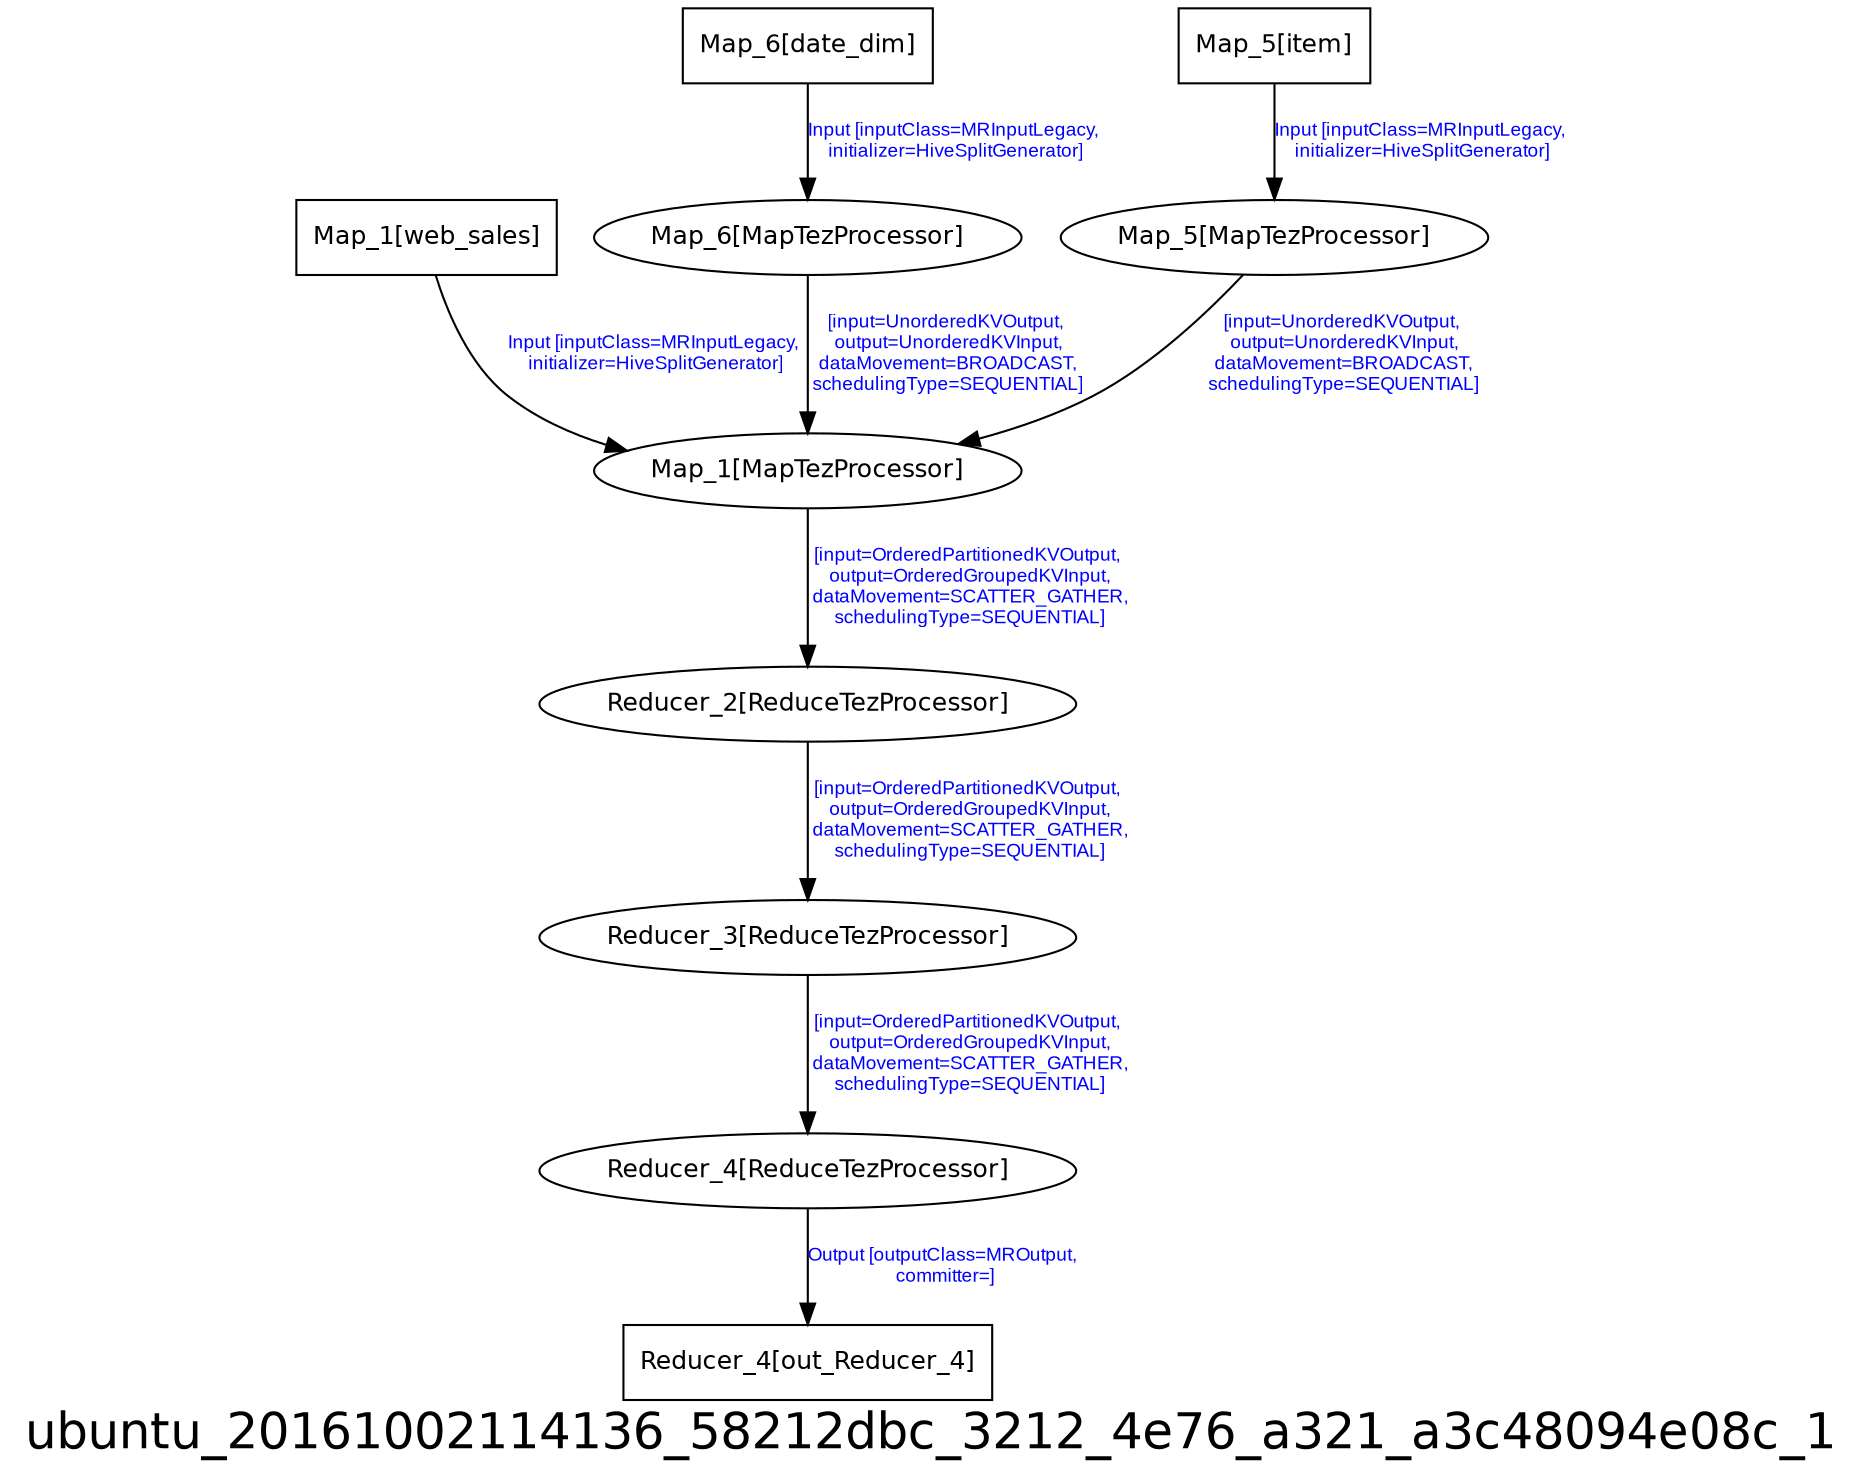 digraph ubuntu_20161002114136_58212dbc_3212_4e76_a321_a3c48094e08c_1 {
graph [ label="ubuntu_20161002114136_58212dbc_3212_4e76_a321_a3c48094e08c_1", fontsize=24, fontname=Helvetica];
node [fontsize=12, fontname=Helvetica];
edge [fontsize=9, fontcolor=blue, fontname=Arial];
"ubuntu_20161002114136_58212dbc_3212_4e76_a321_a3c48094e08c_1.Reducer_3" [ label = "Reducer_3[ReduceTezProcessor]" ];
"ubuntu_20161002114136_58212dbc_3212_4e76_a321_a3c48094e08c_1.Reducer_3" -> "ubuntu_20161002114136_58212dbc_3212_4e76_a321_a3c48094e08c_1.Reducer_4" [ label = "[input=OrderedPartitionedKVOutput,\n output=OrderedGroupedKVInput,\n dataMovement=SCATTER_GATHER,\n schedulingType=SEQUENTIAL]" ];
"ubuntu_20161002114136_58212dbc_3212_4e76_a321_a3c48094e08c_1.Map_1" [ label = "Map_1[MapTezProcessor]" ];
"ubuntu_20161002114136_58212dbc_3212_4e76_a321_a3c48094e08c_1.Map_1" -> "ubuntu_20161002114136_58212dbc_3212_4e76_a321_a3c48094e08c_1.Reducer_2" [ label = "[input=OrderedPartitionedKVOutput,\n output=OrderedGroupedKVInput,\n dataMovement=SCATTER_GATHER,\n schedulingType=SEQUENTIAL]" ];
"ubuntu_20161002114136_58212dbc_3212_4e76_a321_a3c48094e08c_1.Map_1_web_sales" [ label = "Map_1[web_sales]", shape = "box" ];
"ubuntu_20161002114136_58212dbc_3212_4e76_a321_a3c48094e08c_1.Map_1_web_sales" -> "ubuntu_20161002114136_58212dbc_3212_4e76_a321_a3c48094e08c_1.Map_1" [ label = "Input [inputClass=MRInputLegacy,\n initializer=HiveSplitGenerator]" ];
"ubuntu_20161002114136_58212dbc_3212_4e76_a321_a3c48094e08c_1.Reducer_2" [ label = "Reducer_2[ReduceTezProcessor]" ];
"ubuntu_20161002114136_58212dbc_3212_4e76_a321_a3c48094e08c_1.Reducer_2" -> "ubuntu_20161002114136_58212dbc_3212_4e76_a321_a3c48094e08c_1.Reducer_3" [ label = "[input=OrderedPartitionedKVOutput,\n output=OrderedGroupedKVInput,\n dataMovement=SCATTER_GATHER,\n schedulingType=SEQUENTIAL]" ];
"ubuntu_20161002114136_58212dbc_3212_4e76_a321_a3c48094e08c_1.Reducer_4_out_Reducer_4" [ label = "Reducer_4[out_Reducer_4]", shape = "box" ];
"ubuntu_20161002114136_58212dbc_3212_4e76_a321_a3c48094e08c_1.Map_6" [ label = "Map_6[MapTezProcessor]" ];
"ubuntu_20161002114136_58212dbc_3212_4e76_a321_a3c48094e08c_1.Map_6" -> "ubuntu_20161002114136_58212dbc_3212_4e76_a321_a3c48094e08c_1.Map_1" [ label = "[input=UnorderedKVOutput,\n output=UnorderedKVInput,\n dataMovement=BROADCAST,\n schedulingType=SEQUENTIAL]" ];
"ubuntu_20161002114136_58212dbc_3212_4e76_a321_a3c48094e08c_1.Reducer_4" [ label = "Reducer_4[ReduceTezProcessor]" ];
"ubuntu_20161002114136_58212dbc_3212_4e76_a321_a3c48094e08c_1.Reducer_4" -> "ubuntu_20161002114136_58212dbc_3212_4e76_a321_a3c48094e08c_1.Reducer_4_out_Reducer_4" [ label = "Output [outputClass=MROutput,\n committer=]" ];
"ubuntu_20161002114136_58212dbc_3212_4e76_a321_a3c48094e08c_1.Map_5_item" [ label = "Map_5[item]", shape = "box" ];
"ubuntu_20161002114136_58212dbc_3212_4e76_a321_a3c48094e08c_1.Map_5_item" -> "ubuntu_20161002114136_58212dbc_3212_4e76_a321_a3c48094e08c_1.Map_5" [ label = "Input [inputClass=MRInputLegacy,\n initializer=HiveSplitGenerator]" ];
"ubuntu_20161002114136_58212dbc_3212_4e76_a321_a3c48094e08c_1.Map_5" [ label = "Map_5[MapTezProcessor]" ];
"ubuntu_20161002114136_58212dbc_3212_4e76_a321_a3c48094e08c_1.Map_5" -> "ubuntu_20161002114136_58212dbc_3212_4e76_a321_a3c48094e08c_1.Map_1" [ label = "[input=UnorderedKVOutput,\n output=UnorderedKVInput,\n dataMovement=BROADCAST,\n schedulingType=SEQUENTIAL]" ];
"ubuntu_20161002114136_58212dbc_3212_4e76_a321_a3c48094e08c_1.Map_6_date_dim" [ label = "Map_6[date_dim]", shape = "box" ];
"ubuntu_20161002114136_58212dbc_3212_4e76_a321_a3c48094e08c_1.Map_6_date_dim" -> "ubuntu_20161002114136_58212dbc_3212_4e76_a321_a3c48094e08c_1.Map_6" [ label = "Input [inputClass=MRInputLegacy,\n initializer=HiveSplitGenerator]" ];
}
